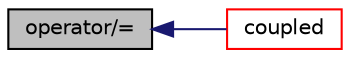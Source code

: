 digraph "operator/="
{
  bgcolor="transparent";
  edge [fontname="Helvetica",fontsize="10",labelfontname="Helvetica",labelfontsize="10"];
  node [fontname="Helvetica",fontsize="10",shape=record];
  rankdir="LR";
  Node20695 [label="operator/=",height=0.2,width=0.4,color="black", fillcolor="grey75", style="filled", fontcolor="black"];
  Node20695 -> Node20696 [dir="back",color="midnightblue",fontsize="10",style="solid",fontname="Helvetica"];
  Node20696 [label="coupled",height=0.2,width=0.4,color="red",URL="$a23241.html#a39c01db0e66d00fe0621a0c7e5fc4ead",tooltip="Return true if this patch field is coupled. "];
}
